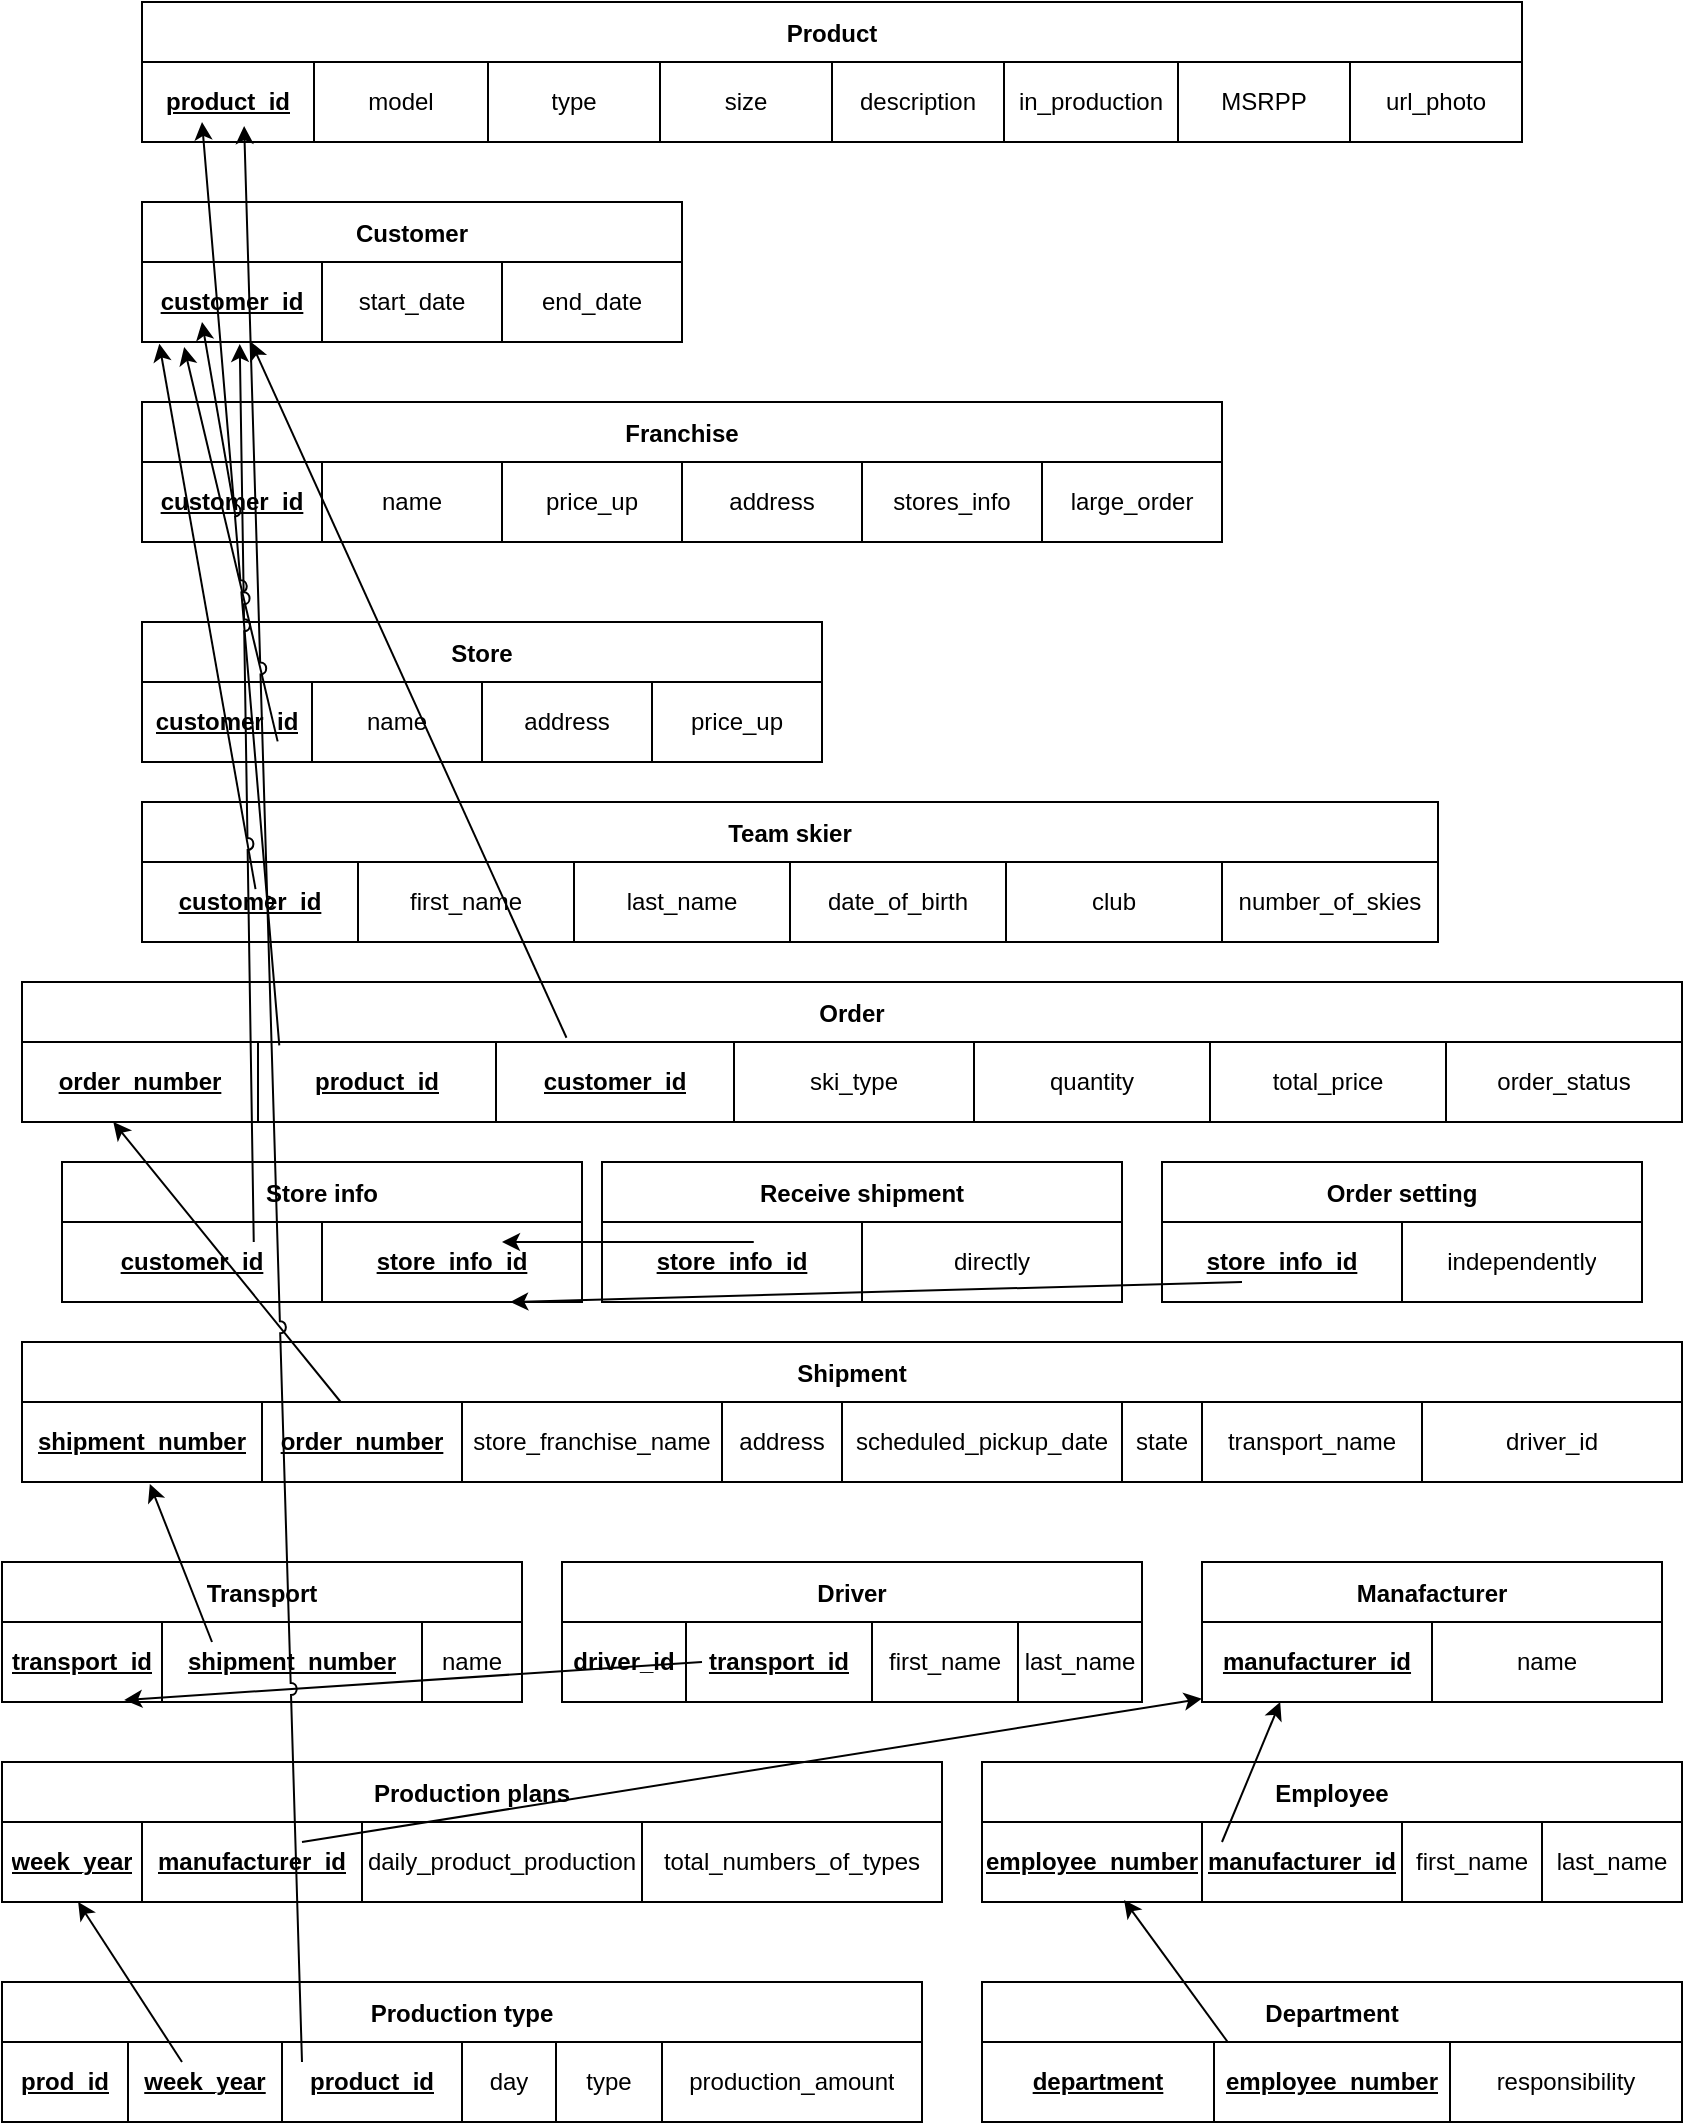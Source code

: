 <mxfile version="17.1.2" type="device"><diagram id="H6eK9wC-q-eKFQpm7y3a" name="Page-1"><mxGraphModel dx="1222" dy="1044" grid="1" gridSize="10" guides="1" tooltips="1" connect="1" arrows="1" fold="1" page="1" pageScale="1" pageWidth="850" pageHeight="1100" math="0" shadow="0"><root><mxCell id="0"/><mxCell id="1" parent="0"/><mxCell id="iLnHsYykb-BhnXU2evgV-17" value="Product" style="shape=table;startSize=30;container=1;collapsible=0;childLayout=tableLayout;fontStyle=1;align=center;" vertex="1" parent="1"><mxGeometry x="70" width="690" height="70" as="geometry"/></mxCell><mxCell id="iLnHsYykb-BhnXU2evgV-18" value="" style="shape=tableRow;horizontal=0;startSize=0;swimlaneHead=0;swimlaneBody=0;top=0;left=0;bottom=0;right=0;collapsible=0;dropTarget=0;fillColor=none;points=[[0,0.5],[1,0.5]];portConstraint=eastwest;" vertex="1" parent="iLnHsYykb-BhnXU2evgV-17"><mxGeometry y="30" width="690" height="40" as="geometry"/></mxCell><mxCell id="iLnHsYykb-BhnXU2evgV-19" value="&lt;u&gt;&lt;b&gt;product_id&lt;/b&gt;&lt;/u&gt;" style="shape=partialRectangle;html=1;whiteSpace=wrap;connectable=0;fillColor=none;top=0;left=0;bottom=0;right=0;overflow=hidden;" vertex="1" parent="iLnHsYykb-BhnXU2evgV-18"><mxGeometry width="86" height="40" as="geometry"><mxRectangle width="86" height="40" as="alternateBounds"/></mxGeometry></mxCell><mxCell id="iLnHsYykb-BhnXU2evgV-20" value="model" style="shape=partialRectangle;html=1;whiteSpace=wrap;connectable=0;fillColor=none;top=0;left=0;bottom=0;right=0;overflow=hidden;" vertex="1" parent="iLnHsYykb-BhnXU2evgV-18"><mxGeometry x="86" width="87" height="40" as="geometry"><mxRectangle width="87" height="40" as="alternateBounds"/></mxGeometry></mxCell><mxCell id="iLnHsYykb-BhnXU2evgV-21" value="type" style="shape=partialRectangle;html=1;whiteSpace=wrap;connectable=0;fillColor=none;top=0;left=0;bottom=0;right=0;overflow=hidden;" vertex="1" parent="iLnHsYykb-BhnXU2evgV-18"><mxGeometry x="173" width="86" height="40" as="geometry"><mxRectangle width="86" height="40" as="alternateBounds"/></mxGeometry></mxCell><mxCell id="iLnHsYykb-BhnXU2evgV-30" value="size" style="shape=partialRectangle;html=1;whiteSpace=wrap;connectable=0;fillColor=none;top=0;left=0;bottom=0;right=0;overflow=hidden;" vertex="1" parent="iLnHsYykb-BhnXU2evgV-18"><mxGeometry x="259" width="86" height="40" as="geometry"><mxRectangle width="86" height="40" as="alternateBounds"/></mxGeometry></mxCell><mxCell id="iLnHsYykb-BhnXU2evgV-33" value="description" style="shape=partialRectangle;html=1;whiteSpace=wrap;connectable=0;fillColor=none;top=0;left=0;bottom=0;right=0;overflow=hidden;" vertex="1" parent="iLnHsYykb-BhnXU2evgV-18"><mxGeometry x="345" width="86" height="40" as="geometry"><mxRectangle width="86" height="40" as="alternateBounds"/></mxGeometry></mxCell><mxCell id="iLnHsYykb-BhnXU2evgV-36" value="in_production" style="shape=partialRectangle;html=1;whiteSpace=wrap;connectable=0;fillColor=none;top=0;left=0;bottom=0;right=0;overflow=hidden;" vertex="1" parent="iLnHsYykb-BhnXU2evgV-18"><mxGeometry x="431" width="87" height="40" as="geometry"><mxRectangle width="87" height="40" as="alternateBounds"/></mxGeometry></mxCell><mxCell id="iLnHsYykb-BhnXU2evgV-39" value="MSRPP" style="shape=partialRectangle;html=1;whiteSpace=wrap;connectable=0;fillColor=none;top=0;left=0;bottom=0;right=0;overflow=hidden;" vertex="1" parent="iLnHsYykb-BhnXU2evgV-18"><mxGeometry x="518" width="86" height="40" as="geometry"><mxRectangle width="86" height="40" as="alternateBounds"/></mxGeometry></mxCell><mxCell id="iLnHsYykb-BhnXU2evgV-42" value="url_photo" style="shape=partialRectangle;html=1;whiteSpace=wrap;connectable=0;fillColor=none;top=0;left=0;bottom=0;right=0;overflow=hidden;" vertex="1" parent="iLnHsYykb-BhnXU2evgV-18"><mxGeometry x="604" width="86" height="40" as="geometry"><mxRectangle width="86" height="40" as="alternateBounds"/></mxGeometry></mxCell><mxCell id="iLnHsYykb-BhnXU2evgV-45" value="Customer" style="shape=table;startSize=30;container=1;collapsible=0;childLayout=tableLayout;fontStyle=1;align=center;" vertex="1" parent="1"><mxGeometry x="70" y="100" width="270" height="70" as="geometry"/></mxCell><mxCell id="iLnHsYykb-BhnXU2evgV-46" value="" style="shape=tableRow;horizontal=0;startSize=0;swimlaneHead=0;swimlaneBody=0;top=0;left=0;bottom=0;right=0;collapsible=0;dropTarget=0;fillColor=none;points=[[0,0.5],[1,0.5]];portConstraint=eastwest;" vertex="1" parent="iLnHsYykb-BhnXU2evgV-45"><mxGeometry y="30" width="270" height="40" as="geometry"/></mxCell><mxCell id="iLnHsYykb-BhnXU2evgV-47" value="&lt;u&gt;&lt;b&gt;customer_id&lt;/b&gt;&lt;/u&gt;" style="shape=partialRectangle;html=1;whiteSpace=wrap;connectable=0;fillColor=none;top=0;left=0;bottom=0;right=0;overflow=hidden;" vertex="1" parent="iLnHsYykb-BhnXU2evgV-46"><mxGeometry width="90" height="40" as="geometry"><mxRectangle width="90" height="40" as="alternateBounds"/></mxGeometry></mxCell><mxCell id="iLnHsYykb-BhnXU2evgV-48" value="start_date" style="shape=partialRectangle;html=1;whiteSpace=wrap;connectable=0;fillColor=none;top=0;left=0;bottom=0;right=0;overflow=hidden;" vertex="1" parent="iLnHsYykb-BhnXU2evgV-46"><mxGeometry x="90" width="90" height="40" as="geometry"><mxRectangle width="90" height="40" as="alternateBounds"/></mxGeometry></mxCell><mxCell id="iLnHsYykb-BhnXU2evgV-49" value="end_date" style="shape=partialRectangle;html=1;whiteSpace=wrap;connectable=0;fillColor=none;top=0;left=0;bottom=0;right=0;overflow=hidden;" vertex="1" parent="iLnHsYykb-BhnXU2evgV-46"><mxGeometry x="180" width="90" height="40" as="geometry"><mxRectangle width="90" height="40" as="alternateBounds"/></mxGeometry></mxCell><mxCell id="iLnHsYykb-BhnXU2evgV-58" value="Franchise" style="shape=table;startSize=30;container=1;collapsible=0;childLayout=tableLayout;fontStyle=1;align=center;" vertex="1" parent="1"><mxGeometry x="70" y="200" width="540" height="70" as="geometry"/></mxCell><mxCell id="iLnHsYykb-BhnXU2evgV-59" value="" style="shape=tableRow;horizontal=0;startSize=0;swimlaneHead=0;swimlaneBody=0;top=0;left=0;bottom=0;right=0;collapsible=0;dropTarget=0;fillColor=none;points=[[0,0.5],[1,0.5]];portConstraint=eastwest;" vertex="1" parent="iLnHsYykb-BhnXU2evgV-58"><mxGeometry y="30" width="540" height="40" as="geometry"/></mxCell><mxCell id="iLnHsYykb-BhnXU2evgV-60" value="&lt;u&gt;&lt;b&gt;customer_id&lt;/b&gt;&lt;/u&gt;" style="shape=partialRectangle;html=1;whiteSpace=wrap;connectable=0;fillColor=none;top=0;left=0;bottom=0;right=0;overflow=hidden;" vertex="1" parent="iLnHsYykb-BhnXU2evgV-59"><mxGeometry width="90" height="40" as="geometry"><mxRectangle width="90" height="40" as="alternateBounds"/></mxGeometry></mxCell><mxCell id="iLnHsYykb-BhnXU2evgV-61" value="name" style="shape=partialRectangle;html=1;whiteSpace=wrap;connectable=0;fillColor=none;top=0;left=0;bottom=0;right=0;overflow=hidden;" vertex="1" parent="iLnHsYykb-BhnXU2evgV-59"><mxGeometry x="90" width="90" height="40" as="geometry"><mxRectangle width="90" height="40" as="alternateBounds"/></mxGeometry></mxCell><mxCell id="iLnHsYykb-BhnXU2evgV-62" value="price_up" style="shape=partialRectangle;html=1;whiteSpace=wrap;connectable=0;fillColor=none;top=0;left=0;bottom=0;right=0;overflow=hidden;" vertex="1" parent="iLnHsYykb-BhnXU2evgV-59"><mxGeometry x="180" width="90" height="40" as="geometry"><mxRectangle width="90" height="40" as="alternateBounds"/></mxGeometry></mxCell><mxCell id="iLnHsYykb-BhnXU2evgV-71" value="address" style="shape=partialRectangle;html=1;whiteSpace=wrap;connectable=0;fillColor=none;top=0;left=0;bottom=0;right=0;overflow=hidden;" vertex="1" parent="iLnHsYykb-BhnXU2evgV-59"><mxGeometry x="270" width="90" height="40" as="geometry"><mxRectangle width="90" height="40" as="alternateBounds"/></mxGeometry></mxCell><mxCell id="iLnHsYykb-BhnXU2evgV-74" value="stores_info" style="shape=partialRectangle;html=1;whiteSpace=wrap;connectable=0;fillColor=none;top=0;left=0;bottom=0;right=0;overflow=hidden;" vertex="1" parent="iLnHsYykb-BhnXU2evgV-59"><mxGeometry x="360" width="90" height="40" as="geometry"><mxRectangle width="90" height="40" as="alternateBounds"/></mxGeometry></mxCell><mxCell id="iLnHsYykb-BhnXU2evgV-77" value="large_order" style="shape=partialRectangle;html=1;whiteSpace=wrap;connectable=0;fillColor=none;top=0;left=0;bottom=0;right=0;overflow=hidden;" vertex="1" parent="iLnHsYykb-BhnXU2evgV-59"><mxGeometry x="450" width="90" height="40" as="geometry"><mxRectangle width="90" height="40" as="alternateBounds"/></mxGeometry></mxCell><mxCell id="iLnHsYykb-BhnXU2evgV-94" value="Store" style="shape=table;startSize=30;container=1;collapsible=0;childLayout=tableLayout;fontStyle=1;align=center;" vertex="1" parent="1"><mxGeometry x="70" y="310" width="340" height="70" as="geometry"/></mxCell><mxCell id="iLnHsYykb-BhnXU2evgV-95" value="" style="shape=tableRow;horizontal=0;startSize=0;swimlaneHead=0;swimlaneBody=0;top=0;left=0;bottom=0;right=0;collapsible=0;dropTarget=0;fillColor=none;points=[[0,0.5],[1,0.5]];portConstraint=eastwest;" vertex="1" parent="iLnHsYykb-BhnXU2evgV-94"><mxGeometry y="30" width="340" height="40" as="geometry"/></mxCell><mxCell id="iLnHsYykb-BhnXU2evgV-96" value="&lt;u&gt;&lt;b&gt;customer_id&lt;/b&gt;&lt;/u&gt;" style="shape=partialRectangle;html=1;whiteSpace=wrap;connectable=0;fillColor=none;top=0;left=0;bottom=0;right=0;overflow=hidden;" vertex="1" parent="iLnHsYykb-BhnXU2evgV-95"><mxGeometry width="85" height="40" as="geometry"><mxRectangle width="85" height="40" as="alternateBounds"/></mxGeometry></mxCell><mxCell id="iLnHsYykb-BhnXU2evgV-97" value="name" style="shape=partialRectangle;html=1;whiteSpace=wrap;connectable=0;fillColor=none;top=0;left=0;bottom=0;right=0;overflow=hidden;" vertex="1" parent="iLnHsYykb-BhnXU2evgV-95"><mxGeometry x="85" width="85" height="40" as="geometry"><mxRectangle width="85" height="40" as="alternateBounds"/></mxGeometry></mxCell><mxCell id="iLnHsYykb-BhnXU2evgV-98" value="address" style="shape=partialRectangle;html=1;whiteSpace=wrap;connectable=0;fillColor=none;top=0;left=0;bottom=0;right=0;overflow=hidden;" vertex="1" parent="iLnHsYykb-BhnXU2evgV-95"><mxGeometry x="170" width="85" height="40" as="geometry"><mxRectangle width="85" height="40" as="alternateBounds"/></mxGeometry></mxCell><mxCell id="iLnHsYykb-BhnXU2evgV-107" value="price_up" style="shape=partialRectangle;html=1;whiteSpace=wrap;connectable=0;fillColor=none;top=0;left=0;bottom=0;right=0;overflow=hidden;" vertex="1" parent="iLnHsYykb-BhnXU2evgV-95"><mxGeometry x="255" width="85" height="40" as="geometry"><mxRectangle width="85" height="40" as="alternateBounds"/></mxGeometry></mxCell><mxCell id="iLnHsYykb-BhnXU2evgV-113" value="Team skier" style="shape=table;startSize=30;container=1;collapsible=0;childLayout=tableLayout;fontStyle=1;align=center;" vertex="1" parent="1"><mxGeometry x="70" y="400" width="648" height="70" as="geometry"/></mxCell><mxCell id="iLnHsYykb-BhnXU2evgV-114" value="" style="shape=tableRow;horizontal=0;startSize=0;swimlaneHead=0;swimlaneBody=0;top=0;left=0;bottom=0;right=0;collapsible=0;dropTarget=0;fillColor=none;points=[[0,0.5],[1,0.5]];portConstraint=eastwest;" vertex="1" parent="iLnHsYykb-BhnXU2evgV-113"><mxGeometry y="30" width="648" height="40" as="geometry"/></mxCell><mxCell id="iLnHsYykb-BhnXU2evgV-115" value="&lt;u&gt;&lt;b&gt;customer_id&lt;/b&gt;&lt;/u&gt;" style="shape=partialRectangle;html=1;whiteSpace=wrap;connectable=0;fillColor=none;top=0;left=0;bottom=0;right=0;overflow=hidden;" vertex="1" parent="iLnHsYykb-BhnXU2evgV-114"><mxGeometry width="108" height="40" as="geometry"><mxRectangle width="108" height="40" as="alternateBounds"/></mxGeometry></mxCell><mxCell id="iLnHsYykb-BhnXU2evgV-116" value="first_name" style="shape=partialRectangle;html=1;whiteSpace=wrap;connectable=0;fillColor=none;top=0;left=0;bottom=0;right=0;overflow=hidden;" vertex="1" parent="iLnHsYykb-BhnXU2evgV-114"><mxGeometry x="108" width="108" height="40" as="geometry"><mxRectangle width="108" height="40" as="alternateBounds"/></mxGeometry></mxCell><mxCell id="iLnHsYykb-BhnXU2evgV-117" value="last_name" style="shape=partialRectangle;html=1;whiteSpace=wrap;connectable=0;fillColor=none;top=0;left=0;bottom=0;right=0;overflow=hidden;" vertex="1" parent="iLnHsYykb-BhnXU2evgV-114"><mxGeometry x="216" width="108" height="40" as="geometry"><mxRectangle width="108" height="40" as="alternateBounds"/></mxGeometry></mxCell><mxCell id="iLnHsYykb-BhnXU2evgV-126" value="date_of_birth" style="shape=partialRectangle;html=1;whiteSpace=wrap;connectable=0;fillColor=none;top=0;left=0;bottom=0;right=0;overflow=hidden;" vertex="1" parent="iLnHsYykb-BhnXU2evgV-114"><mxGeometry x="324" width="108" height="40" as="geometry"><mxRectangle width="108" height="40" as="alternateBounds"/></mxGeometry></mxCell><mxCell id="iLnHsYykb-BhnXU2evgV-129" value="club" style="shape=partialRectangle;html=1;whiteSpace=wrap;connectable=0;fillColor=none;top=0;left=0;bottom=0;right=0;overflow=hidden;" vertex="1" parent="iLnHsYykb-BhnXU2evgV-114"><mxGeometry x="432" width="108" height="40" as="geometry"><mxRectangle width="108" height="40" as="alternateBounds"/></mxGeometry></mxCell><mxCell id="iLnHsYykb-BhnXU2evgV-132" value="number_of_skies" style="shape=partialRectangle;html=1;whiteSpace=wrap;connectable=0;fillColor=none;top=0;left=0;bottom=0;right=0;overflow=hidden;" vertex="1" parent="iLnHsYykb-BhnXU2evgV-114"><mxGeometry x="540" width="108" height="40" as="geometry"><mxRectangle width="108" height="40" as="alternateBounds"/></mxGeometry></mxCell><mxCell id="iLnHsYykb-BhnXU2evgV-135" value="Order" style="shape=table;startSize=30;container=1;collapsible=0;childLayout=tableLayout;fontStyle=1;align=center;" vertex="1" parent="1"><mxGeometry x="10" y="490" width="830" height="70" as="geometry"/></mxCell><mxCell id="iLnHsYykb-BhnXU2evgV-136" value="" style="shape=tableRow;horizontal=0;startSize=0;swimlaneHead=0;swimlaneBody=0;top=0;left=0;bottom=0;right=0;collapsible=0;dropTarget=0;fillColor=none;points=[[0,0.5],[1,0.5]];portConstraint=eastwest;" vertex="1" parent="iLnHsYykb-BhnXU2evgV-135"><mxGeometry y="30" width="830" height="40" as="geometry"/></mxCell><mxCell id="iLnHsYykb-BhnXU2evgV-137" value="&lt;b&gt;&lt;u&gt;order_number&lt;/u&gt;&lt;/b&gt;" style="shape=partialRectangle;html=1;whiteSpace=wrap;connectable=0;fillColor=none;top=0;left=0;bottom=0;right=0;overflow=hidden;" vertex="1" parent="iLnHsYykb-BhnXU2evgV-136"><mxGeometry width="118" height="40" as="geometry"><mxRectangle width="118" height="40" as="alternateBounds"/></mxGeometry></mxCell><mxCell id="iLnHsYykb-BhnXU2evgV-138" value="&lt;u&gt;&lt;b&gt;product_id&lt;/b&gt;&lt;/u&gt;" style="shape=partialRectangle;html=1;whiteSpace=wrap;connectable=0;fillColor=none;top=0;left=0;bottom=0;right=0;overflow=hidden;" vertex="1" parent="iLnHsYykb-BhnXU2evgV-136"><mxGeometry x="118" width="119" height="40" as="geometry"><mxRectangle width="119" height="40" as="alternateBounds"/></mxGeometry></mxCell><mxCell id="iLnHsYykb-BhnXU2evgV-319" value="&lt;u&gt;&lt;b&gt;customer_id&lt;/b&gt;&lt;/u&gt;" style="shape=partialRectangle;html=1;whiteSpace=wrap;connectable=0;fillColor=none;top=0;left=0;bottom=0;right=0;overflow=hidden;" vertex="1" parent="iLnHsYykb-BhnXU2evgV-136"><mxGeometry x="237" width="119" height="40" as="geometry"><mxRectangle width="119" height="40" as="alternateBounds"/></mxGeometry></mxCell><mxCell id="iLnHsYykb-BhnXU2evgV-318" value="ski_type" style="shape=partialRectangle;html=1;whiteSpace=wrap;connectable=0;fillColor=none;top=0;left=0;bottom=0;right=0;overflow=hidden;" vertex="1" parent="iLnHsYykb-BhnXU2evgV-136"><mxGeometry x="356" width="120" height="40" as="geometry"><mxRectangle width="120" height="40" as="alternateBounds"/></mxGeometry></mxCell><mxCell id="iLnHsYykb-BhnXU2evgV-139" value="quantity" style="shape=partialRectangle;html=1;whiteSpace=wrap;connectable=0;fillColor=none;top=0;left=0;bottom=0;right=0;overflow=hidden;" vertex="1" parent="iLnHsYykb-BhnXU2evgV-136"><mxGeometry x="476" width="118" height="40" as="geometry"><mxRectangle width="118" height="40" as="alternateBounds"/></mxGeometry></mxCell><mxCell id="iLnHsYykb-BhnXU2evgV-148" value="total_price" style="shape=partialRectangle;html=1;whiteSpace=wrap;connectable=0;fillColor=none;top=0;left=0;bottom=0;right=0;overflow=hidden;" vertex="1" parent="iLnHsYykb-BhnXU2evgV-136"><mxGeometry x="594" width="118" height="40" as="geometry"><mxRectangle width="118" height="40" as="alternateBounds"/></mxGeometry></mxCell><mxCell id="iLnHsYykb-BhnXU2evgV-151" value="order_status" style="shape=partialRectangle;html=1;whiteSpace=wrap;connectable=0;fillColor=none;top=0;left=0;bottom=0;right=0;overflow=hidden;" vertex="1" parent="iLnHsYykb-BhnXU2evgV-136"><mxGeometry x="712" width="118" height="40" as="geometry"><mxRectangle width="118" height="40" as="alternateBounds"/></mxGeometry></mxCell><mxCell id="iLnHsYykb-BhnXU2evgV-154" value="Store info" style="shape=table;startSize=30;container=1;collapsible=0;childLayout=tableLayout;fontStyle=1;align=center;" vertex="1" parent="1"><mxGeometry x="30" y="580" width="260" height="70" as="geometry"/></mxCell><mxCell id="iLnHsYykb-BhnXU2evgV-159" value="" style="shape=tableRow;horizontal=0;startSize=0;swimlaneHead=0;swimlaneBody=0;top=0;left=0;bottom=0;right=0;collapsible=0;dropTarget=0;fillColor=none;points=[[0,0.5],[1,0.5]];portConstraint=eastwest;" vertex="1" parent="iLnHsYykb-BhnXU2evgV-154"><mxGeometry y="30" width="260" height="40" as="geometry"/></mxCell><mxCell id="iLnHsYykb-BhnXU2evgV-160" value="customer_id" style="shape=partialRectangle;html=1;whiteSpace=wrap;connectable=0;fillColor=none;top=0;left=0;bottom=0;right=0;overflow=hidden;fontStyle=5" vertex="1" parent="iLnHsYykb-BhnXU2evgV-159"><mxGeometry width="130" height="40" as="geometry"><mxRectangle width="130" height="40" as="alternateBounds"/></mxGeometry></mxCell><mxCell id="iLnHsYykb-BhnXU2evgV-327" value="store_info_id" style="shape=partialRectangle;html=1;whiteSpace=wrap;connectable=0;fillColor=none;top=0;left=0;bottom=0;right=0;overflow=hidden;fontStyle=5" vertex="1" parent="iLnHsYykb-BhnXU2evgV-159"><mxGeometry x="130" width="130" height="40" as="geometry"><mxRectangle width="130" height="40" as="alternateBounds"/></mxGeometry></mxCell><mxCell id="iLnHsYykb-BhnXU2evgV-167" value="Order setting" style="shape=table;startSize=30;container=1;collapsible=0;childLayout=tableLayout;fontStyle=1;align=center;" vertex="1" parent="1"><mxGeometry x="580" y="580" width="240" height="70" as="geometry"/></mxCell><mxCell id="iLnHsYykb-BhnXU2evgV-168" value="" style="shape=tableRow;horizontal=0;startSize=0;swimlaneHead=0;swimlaneBody=0;top=0;left=0;bottom=0;right=0;collapsible=0;dropTarget=0;fillColor=none;points=[[0,0.5],[1,0.5]];portConstraint=eastwest;" vertex="1" parent="iLnHsYykb-BhnXU2evgV-167"><mxGeometry y="30" width="240" height="40" as="geometry"/></mxCell><mxCell id="iLnHsYykb-BhnXU2evgV-331" value="&lt;u&gt;&lt;b&gt;store_info_id&lt;/b&gt;&lt;/u&gt;" style="shape=partialRectangle;html=1;whiteSpace=wrap;connectable=0;fillColor=none;top=0;left=0;bottom=0;right=0;overflow=hidden;" vertex="1" parent="iLnHsYykb-BhnXU2evgV-168"><mxGeometry width="120" height="40" as="geometry"><mxRectangle width="120" height="40" as="alternateBounds"/></mxGeometry></mxCell><mxCell id="iLnHsYykb-BhnXU2evgV-169" value="independently" style="shape=partialRectangle;html=1;whiteSpace=wrap;connectable=0;fillColor=none;top=0;left=0;bottom=0;right=0;overflow=hidden;" vertex="1" parent="iLnHsYykb-BhnXU2evgV-168"><mxGeometry x="120" width="120" height="40" as="geometry"><mxRectangle width="120" height="40" as="alternateBounds"/></mxGeometry></mxCell><mxCell id="iLnHsYykb-BhnXU2evgV-180" value="Receive shipment " style="shape=table;startSize=30;container=1;collapsible=0;childLayout=tableLayout;fontStyle=1;align=center;" vertex="1" parent="1"><mxGeometry x="300" y="580" width="260" height="70" as="geometry"/></mxCell><mxCell id="iLnHsYykb-BhnXU2evgV-181" value="" style="shape=tableRow;horizontal=0;startSize=0;swimlaneHead=0;swimlaneBody=0;top=0;left=0;bottom=0;right=0;collapsible=0;dropTarget=0;fillColor=none;points=[[0,0.5],[1,0.5]];portConstraint=eastwest;" vertex="1" parent="iLnHsYykb-BhnXU2evgV-180"><mxGeometry y="30" width="260" height="40" as="geometry"/></mxCell><mxCell id="iLnHsYykb-BhnXU2evgV-182" value="&lt;u&gt;&lt;b&gt;store_info_id&lt;/b&gt;&lt;/u&gt;" style="shape=partialRectangle;html=1;whiteSpace=wrap;connectable=0;fillColor=none;top=0;left=0;bottom=0;right=0;overflow=hidden;" vertex="1" parent="iLnHsYykb-BhnXU2evgV-181"><mxGeometry width="130" height="40" as="geometry"><mxRectangle width="130" height="40" as="alternateBounds"/></mxGeometry></mxCell><mxCell id="iLnHsYykb-BhnXU2evgV-328" value="directly" style="shape=partialRectangle;html=1;whiteSpace=wrap;connectable=0;fillColor=none;top=0;left=0;bottom=0;right=0;overflow=hidden;" vertex="1" parent="iLnHsYykb-BhnXU2evgV-181"><mxGeometry x="130" width="130" height="40" as="geometry"><mxRectangle width="130" height="40" as="alternateBounds"/></mxGeometry></mxCell><mxCell id="iLnHsYykb-BhnXU2evgV-193" value="Shipment" style="shape=table;startSize=30;container=1;collapsible=0;childLayout=tableLayout;fontStyle=1;align=center;" vertex="1" parent="1"><mxGeometry x="10" y="670" width="830" height="70" as="geometry"/></mxCell><mxCell id="iLnHsYykb-BhnXU2evgV-194" value="" style="shape=tableRow;horizontal=0;startSize=0;swimlaneHead=0;swimlaneBody=0;top=0;left=0;bottom=0;right=0;collapsible=0;dropTarget=0;fillColor=none;points=[[0,0.5],[1,0.5]];portConstraint=eastwest;" vertex="1" parent="iLnHsYykb-BhnXU2evgV-193"><mxGeometry y="30" width="830" height="40" as="geometry"/></mxCell><mxCell id="iLnHsYykb-BhnXU2evgV-195" value="&lt;u&gt;&lt;b&gt;shipment_number&lt;/b&gt;&lt;/u&gt;" style="shape=partialRectangle;html=1;whiteSpace=wrap;connectable=0;fillColor=none;top=0;left=0;bottom=0;right=0;overflow=hidden;" vertex="1" parent="iLnHsYykb-BhnXU2evgV-194"><mxGeometry width="120" height="40" as="geometry"><mxRectangle width="120" height="40" as="alternateBounds"/></mxGeometry></mxCell><mxCell id="iLnHsYykb-BhnXU2evgV-336" value="&lt;b&gt;&lt;u&gt;order_number&lt;/u&gt;&lt;/b&gt;" style="shape=partialRectangle;html=1;whiteSpace=wrap;connectable=0;fillColor=none;top=0;left=0;bottom=0;right=0;overflow=hidden;" vertex="1" parent="iLnHsYykb-BhnXU2evgV-194"><mxGeometry x="120" width="100" height="40" as="geometry"><mxRectangle width="100" height="40" as="alternateBounds"/></mxGeometry></mxCell><mxCell id="iLnHsYykb-BhnXU2evgV-196" value="store_franchise_name" style="shape=partialRectangle;html=1;whiteSpace=wrap;connectable=0;fillColor=none;top=0;left=0;bottom=0;right=0;overflow=hidden;" vertex="1" parent="iLnHsYykb-BhnXU2evgV-194"><mxGeometry x="220" width="130" height="40" as="geometry"><mxRectangle width="130" height="40" as="alternateBounds"/></mxGeometry></mxCell><mxCell id="iLnHsYykb-BhnXU2evgV-197" value="address" style="shape=partialRectangle;html=1;whiteSpace=wrap;connectable=0;fillColor=none;top=0;left=0;bottom=0;right=0;overflow=hidden;" vertex="1" parent="iLnHsYykb-BhnXU2evgV-194"><mxGeometry x="350" width="60" height="40" as="geometry"><mxRectangle width="60" height="40" as="alternateBounds"/></mxGeometry></mxCell><mxCell id="iLnHsYykb-BhnXU2evgV-206" value="scheduled_pickup_date" style="shape=partialRectangle;html=1;whiteSpace=wrap;connectable=0;fillColor=none;top=0;left=0;bottom=0;right=0;overflow=hidden;" vertex="1" parent="iLnHsYykb-BhnXU2evgV-194"><mxGeometry x="410" width="140" height="40" as="geometry"><mxRectangle width="140" height="40" as="alternateBounds"/></mxGeometry></mxCell><mxCell id="iLnHsYykb-BhnXU2evgV-209" value="state" style="shape=partialRectangle;html=1;whiteSpace=wrap;connectable=0;fillColor=none;top=0;left=0;bottom=0;right=0;overflow=hidden;" vertex="1" parent="iLnHsYykb-BhnXU2evgV-194"><mxGeometry x="550" width="40" height="40" as="geometry"><mxRectangle width="40" height="40" as="alternateBounds"/></mxGeometry></mxCell><mxCell id="iLnHsYykb-BhnXU2evgV-212" value="transport_name" style="shape=partialRectangle;html=1;whiteSpace=wrap;connectable=0;fillColor=none;top=0;left=0;bottom=0;right=0;overflow=hidden;" vertex="1" parent="iLnHsYykb-BhnXU2evgV-194"><mxGeometry x="590" width="110" height="40" as="geometry"><mxRectangle width="110" height="40" as="alternateBounds"/></mxGeometry></mxCell><mxCell id="iLnHsYykb-BhnXU2evgV-215" value="driver_id" style="shape=partialRectangle;html=1;whiteSpace=wrap;connectable=0;fillColor=none;top=0;left=0;bottom=0;right=0;overflow=hidden;" vertex="1" parent="iLnHsYykb-BhnXU2evgV-194"><mxGeometry x="700" width="130" height="40" as="geometry"><mxRectangle width="130" height="40" as="alternateBounds"/></mxGeometry></mxCell><mxCell id="iLnHsYykb-BhnXU2evgV-221" value="Transport" style="shape=table;startSize=30;container=1;collapsible=0;childLayout=tableLayout;fontStyle=1;align=center;" vertex="1" parent="1"><mxGeometry y="780" width="260" height="70" as="geometry"/></mxCell><mxCell id="iLnHsYykb-BhnXU2evgV-222" value="" style="shape=tableRow;horizontal=0;startSize=0;swimlaneHead=0;swimlaneBody=0;top=0;left=0;bottom=0;right=0;collapsible=0;dropTarget=0;fillColor=none;points=[[0,0.5],[1,0.5]];portConstraint=eastwest;" vertex="1" parent="iLnHsYykb-BhnXU2evgV-221"><mxGeometry y="30" width="260" height="40" as="geometry"/></mxCell><mxCell id="iLnHsYykb-BhnXU2evgV-223" value="&lt;u&gt;&lt;b&gt;transport_id&lt;/b&gt;&lt;/u&gt;" style="shape=partialRectangle;html=1;whiteSpace=wrap;connectable=0;fillColor=none;top=0;left=0;bottom=0;right=0;overflow=hidden;" vertex="1" parent="iLnHsYykb-BhnXU2evgV-222"><mxGeometry width="80" height="40" as="geometry"><mxRectangle width="80" height="40" as="alternateBounds"/></mxGeometry></mxCell><mxCell id="iLnHsYykb-BhnXU2evgV-338" value="&lt;u&gt;&lt;b&gt;shipment_number&lt;/b&gt;&lt;/u&gt;" style="shape=partialRectangle;html=1;whiteSpace=wrap;connectable=0;fillColor=none;top=0;left=0;bottom=0;right=0;overflow=hidden;" vertex="1" parent="iLnHsYykb-BhnXU2evgV-222"><mxGeometry x="80" width="130" height="40" as="geometry"><mxRectangle width="130" height="40" as="alternateBounds"/></mxGeometry></mxCell><mxCell id="iLnHsYykb-BhnXU2evgV-224" value="name" style="shape=partialRectangle;html=1;whiteSpace=wrap;connectable=0;fillColor=none;top=0;left=0;bottom=0;right=0;overflow=hidden;" vertex="1" parent="iLnHsYykb-BhnXU2evgV-222"><mxGeometry x="210" width="50" height="40" as="geometry"><mxRectangle width="50" height="40" as="alternateBounds"/></mxGeometry></mxCell><mxCell id="iLnHsYykb-BhnXU2evgV-234" value="Driver" style="shape=table;startSize=30;container=1;collapsible=0;childLayout=tableLayout;fontStyle=1;align=center;" vertex="1" parent="1"><mxGeometry x="280" y="780" width="290" height="70" as="geometry"/></mxCell><mxCell id="iLnHsYykb-BhnXU2evgV-235" value="" style="shape=tableRow;horizontal=0;startSize=0;swimlaneHead=0;swimlaneBody=0;top=0;left=0;bottom=0;right=0;collapsible=0;dropTarget=0;fillColor=none;points=[[0,0.5],[1,0.5]];portConstraint=eastwest;" vertex="1" parent="iLnHsYykb-BhnXU2evgV-234"><mxGeometry y="30" width="290" height="40" as="geometry"/></mxCell><mxCell id="iLnHsYykb-BhnXU2evgV-236" value="&lt;b&gt;driver_id&lt;/b&gt;" style="shape=partialRectangle;html=1;whiteSpace=wrap;connectable=0;fillColor=none;top=0;left=0;bottom=0;right=0;overflow=hidden;" vertex="1" parent="iLnHsYykb-BhnXU2evgV-235"><mxGeometry width="62" height="40" as="geometry"><mxRectangle width="62" height="40" as="alternateBounds"/></mxGeometry></mxCell><mxCell id="iLnHsYykb-BhnXU2evgV-341" value="&lt;u&gt;&lt;b&gt;transport_id&lt;/b&gt;&lt;/u&gt;" style="shape=partialRectangle;html=1;whiteSpace=wrap;connectable=0;fillColor=none;top=0;left=0;bottom=0;right=0;overflow=hidden;" vertex="1" parent="iLnHsYykb-BhnXU2evgV-235"><mxGeometry x="62" width="93" height="40" as="geometry"><mxRectangle width="93" height="40" as="alternateBounds"/></mxGeometry></mxCell><mxCell id="iLnHsYykb-BhnXU2evgV-237" value="&lt;span&gt;&lt;/span&gt;first_name" style="shape=partialRectangle;html=1;whiteSpace=wrap;connectable=0;fillColor=none;top=0;left=0;bottom=0;right=0;overflow=hidden;" vertex="1" parent="iLnHsYykb-BhnXU2evgV-235"><mxGeometry x="155" width="73" height="40" as="geometry"><mxRectangle width="73" height="40" as="alternateBounds"/></mxGeometry></mxCell><mxCell id="iLnHsYykb-BhnXU2evgV-238" value="&lt;span style=&quot;&quot;&gt;&lt;/span&gt;last_name" style="shape=partialRectangle;html=1;whiteSpace=wrap;connectable=0;fillColor=none;top=0;left=0;bottom=0;right=0;overflow=hidden;" vertex="1" parent="iLnHsYykb-BhnXU2evgV-235"><mxGeometry x="228" width="62" height="40" as="geometry"><mxRectangle width="62" height="40" as="alternateBounds"/></mxGeometry></mxCell><mxCell id="iLnHsYykb-BhnXU2evgV-247" value="Production plans" style="shape=table;startSize=30;container=1;collapsible=0;childLayout=tableLayout;fontStyle=1;align=center;" vertex="1" parent="1"><mxGeometry y="880" width="470" height="70" as="geometry"/></mxCell><mxCell id="iLnHsYykb-BhnXU2evgV-248" value="" style="shape=tableRow;horizontal=0;startSize=0;swimlaneHead=0;swimlaneBody=0;top=0;left=0;bottom=0;right=0;collapsible=0;dropTarget=0;fillColor=none;points=[[0,0.5],[1,0.5]];portConstraint=eastwest;" vertex="1" parent="iLnHsYykb-BhnXU2evgV-247"><mxGeometry y="30" width="470" height="40" as="geometry"/></mxCell><mxCell id="iLnHsYykb-BhnXU2evgV-249" value="&lt;u&gt;&lt;b&gt;week_year&lt;/b&gt;&lt;/u&gt;" style="shape=partialRectangle;html=1;whiteSpace=wrap;connectable=0;fillColor=none;top=0;left=0;bottom=0;right=0;overflow=hidden;" vertex="1" parent="iLnHsYykb-BhnXU2evgV-248"><mxGeometry width="70" height="40" as="geometry"><mxRectangle width="70" height="40" as="alternateBounds"/></mxGeometry></mxCell><mxCell id="iLnHsYykb-BhnXU2evgV-346" value="&lt;u&gt;&lt;b&gt;manufacturer_id&lt;/b&gt;&lt;/u&gt;" style="shape=partialRectangle;html=1;whiteSpace=wrap;connectable=0;fillColor=none;top=0;left=0;bottom=0;right=0;overflow=hidden;" vertex="1" parent="iLnHsYykb-BhnXU2evgV-248"><mxGeometry x="70" width="110" height="40" as="geometry"><mxRectangle width="110" height="40" as="alternateBounds"/></mxGeometry></mxCell><mxCell id="iLnHsYykb-BhnXU2evgV-250" value="daily_product_production" style="shape=partialRectangle;html=1;whiteSpace=wrap;connectable=0;fillColor=none;top=0;left=0;bottom=0;right=0;overflow=hidden;" vertex="1" parent="iLnHsYykb-BhnXU2evgV-248"><mxGeometry x="180" width="140" height="40" as="geometry"><mxRectangle width="140" height="40" as="alternateBounds"/></mxGeometry></mxCell><mxCell id="iLnHsYykb-BhnXU2evgV-251" value="total_numbers_of_types" style="shape=partialRectangle;html=1;whiteSpace=wrap;connectable=0;fillColor=none;top=0;left=0;bottom=0;right=0;overflow=hidden;" vertex="1" parent="iLnHsYykb-BhnXU2evgV-248"><mxGeometry x="320" width="150" height="40" as="geometry"><mxRectangle width="150" height="40" as="alternateBounds"/></mxGeometry></mxCell><mxCell id="iLnHsYykb-BhnXU2evgV-260" value="Manafacturer" style="shape=table;startSize=30;container=1;collapsible=0;childLayout=tableLayout;fontStyle=1;align=center;" vertex="1" parent="1"><mxGeometry x="600" y="780" width="230" height="70" as="geometry"/></mxCell><mxCell id="iLnHsYykb-BhnXU2evgV-261" value="" style="shape=tableRow;horizontal=0;startSize=0;swimlaneHead=0;swimlaneBody=0;top=0;left=0;bottom=0;right=0;collapsible=0;dropTarget=0;fillColor=none;points=[[0,0.5],[1,0.5]];portConstraint=eastwest;" vertex="1" parent="iLnHsYykb-BhnXU2evgV-260"><mxGeometry y="30" width="230" height="40" as="geometry"/></mxCell><mxCell id="iLnHsYykb-BhnXU2evgV-262" value="&lt;u&gt;&lt;b&gt;manufacturer_id&lt;/b&gt;&lt;/u&gt;" style="shape=partialRectangle;html=1;whiteSpace=wrap;connectable=0;fillColor=none;top=0;left=0;bottom=0;right=0;overflow=hidden;" vertex="1" parent="iLnHsYykb-BhnXU2evgV-261"><mxGeometry width="115" height="40" as="geometry"><mxRectangle width="115" height="40" as="alternateBounds"/></mxGeometry></mxCell><mxCell id="iLnHsYykb-BhnXU2evgV-263" value="name" style="shape=partialRectangle;html=1;whiteSpace=wrap;connectable=0;fillColor=none;top=0;left=0;bottom=0;right=0;overflow=hidden;" vertex="1" parent="iLnHsYykb-BhnXU2evgV-261"><mxGeometry x="115" width="115" height="40" as="geometry"><mxRectangle width="115" height="40" as="alternateBounds"/></mxGeometry></mxCell><mxCell id="iLnHsYykb-BhnXU2evgV-273" value="Employee" style="shape=table;startSize=30;container=1;collapsible=0;childLayout=tableLayout;fontStyle=1;align=center;" vertex="1" parent="1"><mxGeometry x="490" y="880" width="350" height="70" as="geometry"/></mxCell><mxCell id="iLnHsYykb-BhnXU2evgV-274" value="" style="shape=tableRow;horizontal=0;startSize=0;swimlaneHead=0;swimlaneBody=0;top=0;left=0;bottom=0;right=0;collapsible=0;dropTarget=0;fillColor=none;points=[[0,0.5],[1,0.5]];portConstraint=eastwest;" vertex="1" parent="iLnHsYykb-BhnXU2evgV-273"><mxGeometry y="30" width="350" height="40" as="geometry"/></mxCell><mxCell id="iLnHsYykb-BhnXU2evgV-275" value="&lt;u&gt;&lt;b&gt;employee_number&lt;/b&gt;&lt;/u&gt;" style="shape=partialRectangle;html=1;whiteSpace=wrap;connectable=0;fillColor=none;top=0;left=0;bottom=0;right=0;overflow=hidden;" vertex="1" parent="iLnHsYykb-BhnXU2evgV-274"><mxGeometry width="110" height="40" as="geometry"><mxRectangle width="110" height="40" as="alternateBounds"/></mxGeometry></mxCell><mxCell id="iLnHsYykb-BhnXU2evgV-349" value="&lt;u&gt;&lt;b&gt;manufacturer_id&lt;/b&gt;&lt;/u&gt;" style="shape=partialRectangle;html=1;whiteSpace=wrap;connectable=0;fillColor=none;top=0;left=0;bottom=0;right=0;overflow=hidden;" vertex="1" parent="iLnHsYykb-BhnXU2evgV-274"><mxGeometry x="110" width="100" height="40" as="geometry"><mxRectangle width="100" height="40" as="alternateBounds"/></mxGeometry></mxCell><mxCell id="iLnHsYykb-BhnXU2evgV-276" value="&lt;span style=&quot;&quot;&gt;&lt;/span&gt;first_name" style="shape=partialRectangle;html=1;whiteSpace=wrap;connectable=0;fillColor=none;top=0;left=0;bottom=0;right=0;overflow=hidden;" vertex="1" parent="iLnHsYykb-BhnXU2evgV-274"><mxGeometry x="210" width="70" height="40" as="geometry"><mxRectangle width="70" height="40" as="alternateBounds"/></mxGeometry></mxCell><mxCell id="iLnHsYykb-BhnXU2evgV-277" value="&lt;span&gt;&lt;/span&gt;last_name" style="shape=partialRectangle;html=1;whiteSpace=wrap;connectable=0;fillColor=none;top=0;left=0;bottom=0;right=0;overflow=hidden;" vertex="1" parent="iLnHsYykb-BhnXU2evgV-274"><mxGeometry x="280" width="70" height="40" as="geometry"><mxRectangle width="70" height="40" as="alternateBounds"/></mxGeometry></mxCell><mxCell id="iLnHsYykb-BhnXU2evgV-286" value="Department" style="shape=table;startSize=30;container=1;collapsible=0;childLayout=tableLayout;fontStyle=1;align=center;" vertex="1" parent="1"><mxGeometry x="490" y="990" width="350" height="70" as="geometry"/></mxCell><mxCell id="iLnHsYykb-BhnXU2evgV-287" value="" style="shape=tableRow;horizontal=0;startSize=0;swimlaneHead=0;swimlaneBody=0;top=0;left=0;bottom=0;right=0;collapsible=0;dropTarget=0;fillColor=none;points=[[0,0.5],[1,0.5]];portConstraint=eastwest;" vertex="1" parent="iLnHsYykb-BhnXU2evgV-286"><mxGeometry y="30" width="350" height="40" as="geometry"/></mxCell><mxCell id="iLnHsYykb-BhnXU2evgV-288" value="&lt;u&gt;&lt;b&gt;department&lt;/b&gt;&lt;/u&gt;" style="shape=partialRectangle;html=1;whiteSpace=wrap;connectable=0;fillColor=none;top=0;left=0;bottom=0;right=0;overflow=hidden;" vertex="1" parent="iLnHsYykb-BhnXU2evgV-287"><mxGeometry width="116" height="40" as="geometry"><mxRectangle width="116" height="40" as="alternateBounds"/></mxGeometry></mxCell><mxCell id="iLnHsYykb-BhnXU2evgV-348" value="&lt;u&gt;&lt;b&gt;employee_number&lt;/b&gt;&lt;/u&gt;" style="shape=partialRectangle;html=1;whiteSpace=wrap;connectable=0;fillColor=none;top=0;left=0;bottom=0;right=0;overflow=hidden;" vertex="1" parent="iLnHsYykb-BhnXU2evgV-287"><mxGeometry x="116" width="118" height="40" as="geometry"><mxRectangle width="118" height="40" as="alternateBounds"/></mxGeometry></mxCell><mxCell id="iLnHsYykb-BhnXU2evgV-289" value="responsibility" style="shape=partialRectangle;html=1;whiteSpace=wrap;connectable=0;fillColor=none;top=0;left=0;bottom=0;right=0;overflow=hidden;" vertex="1" parent="iLnHsYykb-BhnXU2evgV-287"><mxGeometry x="234" width="116" height="40" as="geometry"><mxRectangle width="116" height="40" as="alternateBounds"/></mxGeometry></mxCell><mxCell id="iLnHsYykb-BhnXU2evgV-299" value="Production type" style="shape=table;startSize=30;container=1;collapsible=0;childLayout=tableLayout;fontStyle=1;align=center;" vertex="1" parent="1"><mxGeometry y="990" width="460" height="70" as="geometry"/></mxCell><mxCell id="iLnHsYykb-BhnXU2evgV-300" value="" style="shape=tableRow;horizontal=0;startSize=0;swimlaneHead=0;swimlaneBody=0;top=0;left=0;bottom=0;right=0;collapsible=0;dropTarget=0;fillColor=none;points=[[0,0.5],[1,0.5]];portConstraint=eastwest;" vertex="1" parent="iLnHsYykb-BhnXU2evgV-299"><mxGeometry y="30" width="460" height="40" as="geometry"/></mxCell><mxCell id="iLnHsYykb-BhnXU2evgV-301" value="&lt;u&gt;&lt;b&gt;prod_id&lt;/b&gt;&lt;/u&gt;" style="shape=partialRectangle;html=1;whiteSpace=wrap;connectable=0;fillColor=none;top=0;left=0;bottom=0;right=0;overflow=hidden;" vertex="1" parent="iLnHsYykb-BhnXU2evgV-300"><mxGeometry width="63" height="40" as="geometry"><mxRectangle width="63" height="40" as="alternateBounds"/></mxGeometry></mxCell><mxCell id="iLnHsYykb-BhnXU2evgV-345" value="&lt;u&gt;&lt;b&gt;week_year&lt;/b&gt;&lt;/u&gt;" style="shape=partialRectangle;html=1;whiteSpace=wrap;connectable=0;fillColor=none;top=0;left=0;bottom=0;right=0;overflow=hidden;" vertex="1" parent="iLnHsYykb-BhnXU2evgV-300"><mxGeometry x="63" width="77" height="40" as="geometry"><mxRectangle width="77" height="40" as="alternateBounds"/></mxGeometry></mxCell><mxCell id="iLnHsYykb-BhnXU2evgV-352" value="&lt;u&gt;&lt;b&gt;product_id&lt;/b&gt;&lt;/u&gt;" style="shape=partialRectangle;html=1;whiteSpace=wrap;connectable=0;fillColor=none;top=0;left=0;bottom=0;right=0;overflow=hidden;" vertex="1" parent="iLnHsYykb-BhnXU2evgV-300"><mxGeometry x="140" width="90" height="40" as="geometry"><mxRectangle width="90" height="40" as="alternateBounds"/></mxGeometry></mxCell><mxCell id="iLnHsYykb-BhnXU2evgV-302" value="day" style="shape=partialRectangle;html=1;whiteSpace=wrap;connectable=0;fillColor=none;top=0;left=0;bottom=0;right=0;overflow=hidden;" vertex="1" parent="iLnHsYykb-BhnXU2evgV-300"><mxGeometry x="230" width="47" height="40" as="geometry"><mxRectangle width="47" height="40" as="alternateBounds"/></mxGeometry></mxCell><mxCell id="iLnHsYykb-BhnXU2evgV-303" value="type" style="shape=partialRectangle;html=1;whiteSpace=wrap;connectable=0;fillColor=none;top=0;left=0;bottom=0;right=0;overflow=hidden;" vertex="1" parent="iLnHsYykb-BhnXU2evgV-300"><mxGeometry x="277" width="53" height="40" as="geometry"><mxRectangle width="53" height="40" as="alternateBounds"/></mxGeometry></mxCell><mxCell id="iLnHsYykb-BhnXU2evgV-312" value="production_amount" style="shape=partialRectangle;html=1;whiteSpace=wrap;connectable=0;fillColor=none;top=0;left=0;bottom=0;right=0;overflow=hidden;" vertex="1" parent="iLnHsYykb-BhnXU2evgV-300"><mxGeometry x="330" width="130" height="40" as="geometry"><mxRectangle width="130" height="40" as="alternateBounds"/></mxGeometry></mxCell><mxCell id="iLnHsYykb-BhnXU2evgV-323" value="" style="endArrow=classic;html=1;rounded=0;entryX=0.202;entryY=1;entryDx=0;entryDy=0;entryPerimeter=0;exitX=0.328;exitY=-0.053;exitDx=0;exitDy=0;exitPerimeter=0;jumpStyle=arc;" edge="1" parent="1" source="iLnHsYykb-BhnXU2evgV-136" target="iLnHsYykb-BhnXU2evgV-46"><mxGeometry width="50" height="50" relative="1" as="geometry"><mxPoint x="372.36" y="549.68" as="sourcePoint"/><mxPoint x="220" y="88" as="targetPoint"/></mxGeometry></mxCell><mxCell id="iLnHsYykb-BhnXU2evgV-324" value="" style="endArrow=classic;html=1;rounded=0;entryX=0.078;entryY=1.063;entryDx=0;entryDy=0;entryPerimeter=0;exitX=0.155;exitY=0.042;exitDx=0;exitDy=0;exitPerimeter=0;jumpStyle=arc;" edge="1" parent="1" target="iLnHsYykb-BhnXU2evgV-46"><mxGeometry width="50" height="50" relative="1" as="geometry"><mxPoint x="137.82" y="369.68" as="sourcePoint"/><mxPoint x="-110.0" y="-10" as="targetPoint"/></mxGeometry></mxCell><mxCell id="iLnHsYykb-BhnXU2evgV-325" value="" style="endArrow=classic;html=1;rounded=0;exitX=0.155;exitY=0.042;exitDx=0;exitDy=0;exitPerimeter=0;jumpStyle=arc;" edge="1" parent="1"><mxGeometry width="50" height="50" relative="1" as="geometry"><mxPoint x="116.76" y="257.16" as="sourcePoint"/><mxPoint x="100" y="160" as="targetPoint"/></mxGeometry></mxCell><mxCell id="iLnHsYykb-BhnXU2evgV-326" value="" style="endArrow=classic;html=1;rounded=0;entryX=0.032;entryY=1.021;entryDx=0;entryDy=0;entryPerimeter=0;exitX=0.155;exitY=0.042;exitDx=0;exitDy=0;exitPerimeter=0;jumpStyle=arc;" edge="1" parent="1" target="iLnHsYykb-BhnXU2evgV-46"><mxGeometry width="50" height="50" relative="1" as="geometry"><mxPoint x="126.76" y="443.58" as="sourcePoint"/><mxPoint x="80.0" y="246.42" as="targetPoint"/></mxGeometry></mxCell><mxCell id="iLnHsYykb-BhnXU2evgV-315" value="" style="endArrow=classic;html=1;rounded=0;exitX=0.155;exitY=0.042;exitDx=0;exitDy=0;exitPerimeter=0;jumpStyle=arc;" edge="1" parent="1" source="iLnHsYykb-BhnXU2evgV-136"><mxGeometry width="50" height="50" relative="1" as="geometry"><mxPoint x="80" y="10" as="sourcePoint"/><mxPoint x="100" y="60" as="targetPoint"/></mxGeometry></mxCell><mxCell id="iLnHsYykb-BhnXU2evgV-332" value="" style="endArrow=classic;html=1;rounded=0;jumpStyle=arc;entryX=0.862;entryY=1;entryDx=0;entryDy=0;entryPerimeter=0;" edge="1" parent="1" target="iLnHsYykb-BhnXU2evgV-159"><mxGeometry width="50" height="50" relative="1" as="geometry"><mxPoint x="620" y="640" as="sourcePoint"/><mxPoint x="670" y="590" as="targetPoint"/></mxGeometry></mxCell><mxCell id="iLnHsYykb-BhnXU2evgV-333" value="" style="endArrow=classic;html=1;rounded=0;jumpStyle=arc;" edge="1" parent="1"><mxGeometry width="50" height="50" relative="1" as="geometry"><mxPoint x="375.88" y="620" as="sourcePoint"/><mxPoint x="250" y="620" as="targetPoint"/></mxGeometry></mxCell><mxCell id="iLnHsYykb-BhnXU2evgV-335" value="" style="endArrow=classic;html=1;rounded=0;jumpStyle=arc;entryX=0.181;entryY=1.025;entryDx=0;entryDy=0;entryPerimeter=0;" edge="1" parent="1" target="iLnHsYykb-BhnXU2evgV-46"><mxGeometry width="50" height="50" relative="1" as="geometry"><mxPoint x="125.88" y="620" as="sourcePoint"/><mxPoint x="-240.0" y="630" as="targetPoint"/></mxGeometry></mxCell><mxCell id="iLnHsYykb-BhnXU2evgV-337" value="" style="endArrow=classic;html=1;rounded=0;jumpStyle=arc;entryX=0.055;entryY=1;entryDx=0;entryDy=0;entryPerimeter=0;exitX=0.192;exitY=0;exitDx=0;exitDy=0;exitPerimeter=0;" edge="1" parent="1" source="iLnHsYykb-BhnXU2evgV-194" target="iLnHsYykb-BhnXU2evgV-136"><mxGeometry width="50" height="50" relative="1" as="geometry"><mxPoint x="130" y="710" as="sourcePoint"/><mxPoint x="180" y="660" as="targetPoint"/></mxGeometry></mxCell><mxCell id="iLnHsYykb-BhnXU2evgV-339" value="" style="endArrow=classic;html=1;rounded=0;jumpStyle=arc;entryX=0.077;entryY=1.025;entryDx=0;entryDy=0;entryPerimeter=0;" edge="1" parent="1" target="iLnHsYykb-BhnXU2evgV-194"><mxGeometry width="50" height="50" relative="1" as="geometry"><mxPoint x="105" y="820" as="sourcePoint"/><mxPoint x="155" y="770" as="targetPoint"/></mxGeometry></mxCell><mxCell id="iLnHsYykb-BhnXU2evgV-342" value="" style="endArrow=classic;html=1;rounded=0;jumpStyle=arc;entryX=0.235;entryY=0.975;entryDx=0;entryDy=0;entryPerimeter=0;" edge="1" parent="1" target="iLnHsYykb-BhnXU2evgV-222"><mxGeometry width="50" height="50" relative="1" as="geometry"><mxPoint x="350" y="830" as="sourcePoint"/><mxPoint x="400" y="780" as="targetPoint"/></mxGeometry></mxCell><mxCell id="iLnHsYykb-BhnXU2evgV-343" value="" style="endArrow=classic;html=1;rounded=0;jumpStyle=arc;entryX=0.081;entryY=1;entryDx=0;entryDy=0;entryPerimeter=0;" edge="1" parent="1" target="iLnHsYykb-BhnXU2evgV-248"><mxGeometry width="50" height="50" relative="1" as="geometry"><mxPoint x="90" y="1030" as="sourcePoint"/><mxPoint x="140" y="980" as="targetPoint"/></mxGeometry></mxCell><mxCell id="iLnHsYykb-BhnXU2evgV-347" value="" style="endArrow=classic;html=1;rounded=0;jumpStyle=arc;" edge="1" parent="1" target="iLnHsYykb-BhnXU2evgV-261"><mxGeometry width="50" height="50" relative="1" as="geometry"><mxPoint x="150" y="920" as="sourcePoint"/><mxPoint x="350" y="890" as="targetPoint"/></mxGeometry></mxCell><mxCell id="iLnHsYykb-BhnXU2evgV-350" value="" style="endArrow=classic;html=1;rounded=0;jumpStyle=arc;entryX=0.17;entryY=1;entryDx=0;entryDy=0;entryPerimeter=0;" edge="1" parent="1" target="iLnHsYykb-BhnXU2evgV-261"><mxGeometry width="50" height="50" relative="1" as="geometry"><mxPoint x="610" y="920" as="sourcePoint"/><mxPoint x="660" y="870" as="targetPoint"/></mxGeometry></mxCell><mxCell id="iLnHsYykb-BhnXU2evgV-351" value="" style="endArrow=classic;html=1;rounded=0;jumpStyle=arc;entryX=0.203;entryY=0.975;entryDx=0;entryDy=0;entryPerimeter=0;exitX=0.351;exitY=0;exitDx=0;exitDy=0;exitPerimeter=0;" edge="1" parent="1" source="iLnHsYykb-BhnXU2evgV-287" target="iLnHsYykb-BhnXU2evgV-274"><mxGeometry width="50" height="50" relative="1" as="geometry"><mxPoint x="590" y="1050" as="sourcePoint"/><mxPoint x="640" y="1000" as="targetPoint"/></mxGeometry></mxCell><mxCell id="iLnHsYykb-BhnXU2evgV-353" value="" style="endArrow=classic;html=1;rounded=0;jumpStyle=arc;entryX=0.074;entryY=0.8;entryDx=0;entryDy=0;entryPerimeter=0;" edge="1" parent="1" target="iLnHsYykb-BhnXU2evgV-18"><mxGeometry width="50" height="50" relative="1" as="geometry"><mxPoint x="150" y="1030" as="sourcePoint"/><mxPoint x="200" y="980" as="targetPoint"/></mxGeometry></mxCell></root></mxGraphModel></diagram></mxfile>